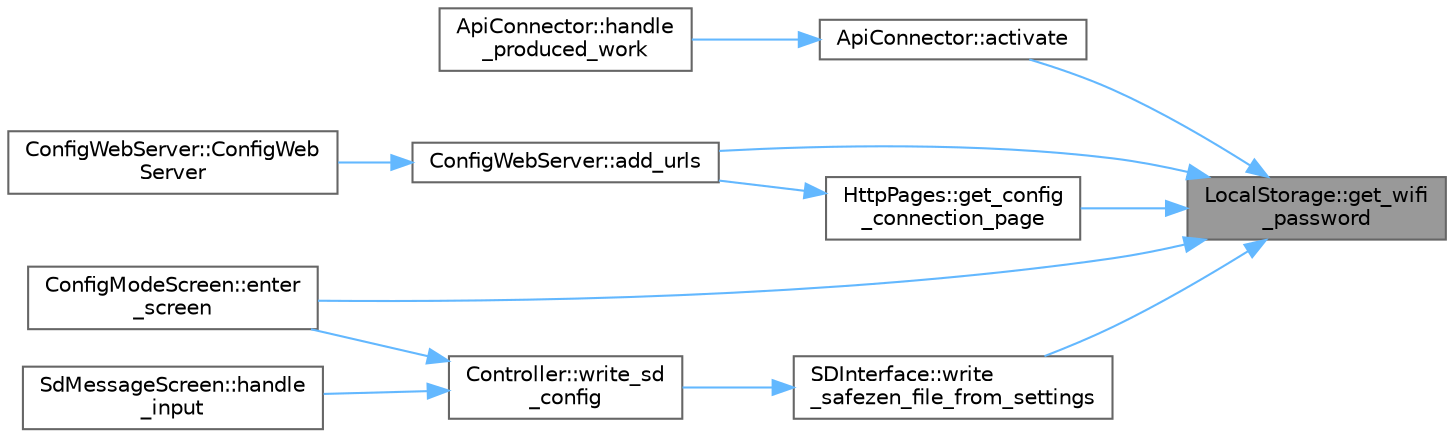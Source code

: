 digraph "LocalStorage::get_wifi_password"
{
 // LATEX_PDF_SIZE
  bgcolor="transparent";
  edge [fontname=Helvetica,fontsize=10,labelfontname=Helvetica,labelfontsize=10];
  node [fontname=Helvetica,fontsize=10,shape=box,height=0.2,width=0.4];
  rankdir="RL";
  Node1 [id="Node000001",label="LocalStorage::get_wifi\l_password",height=0.2,width=0.4,color="gray40", fillcolor="grey60", style="filled", fontcolor="black",tooltip=" "];
  Node1 -> Node2 [id="edge1_Node000001_Node000002",dir="back",color="steelblue1",style="solid",tooltip=" "];
  Node2 [id="Node000002",label="ApiConnector::activate",height=0.2,width=0.4,color="grey40", fillcolor="white", style="filled",URL="$class_api_connector.html#a27801902e618afb9d835438d66ddec3c",tooltip=" "];
  Node2 -> Node3 [id="edge2_Node000002_Node000003",dir="back",color="steelblue1",style="solid",tooltip=" "];
  Node3 [id="Node000003",label="ApiConnector::handle\l_produced_work",height=0.2,width=0.4,color="grey40", fillcolor="white", style="filled",URL="$class_api_connector.html#a46089ea3e64a0c222657429e68c5beca",tooltip=" "];
  Node1 -> Node4 [id="edge3_Node000001_Node000004",dir="back",color="steelblue1",style="solid",tooltip=" "];
  Node4 [id="Node000004",label="ConfigWebServer::add_urls",height=0.2,width=0.4,color="grey40", fillcolor="white", style="filled",URL="$class_config_web_server.html#a35c4374f69f6421d8c2ec61934f2c092",tooltip=" "];
  Node4 -> Node5 [id="edge4_Node000004_Node000005",dir="back",color="steelblue1",style="solid",tooltip=" "];
  Node5 [id="Node000005",label="ConfigWebServer::ConfigWeb\lServer",height=0.2,width=0.4,color="grey40", fillcolor="white", style="filled",URL="$class_config_web_server.html#a001c5b747ffda5655ffa7828efe7a83b",tooltip=" "];
  Node1 -> Node6 [id="edge5_Node000001_Node000006",dir="back",color="steelblue1",style="solid",tooltip=" "];
  Node6 [id="Node000006",label="ConfigModeScreen::enter\l_screen",height=0.2,width=0.4,color="grey40", fillcolor="white", style="filled",URL="$class_config_mode_screen.html#a63e57a291d31fc8974e1801314b0c75b",tooltip=" "];
  Node1 -> Node7 [id="edge6_Node000001_Node000007",dir="back",color="steelblue1",style="solid",tooltip=" "];
  Node7 [id="Node000007",label="HttpPages::get_config\l_connection_page",height=0.2,width=0.4,color="grey40", fillcolor="white", style="filled",URL="$class_http_pages.html#a64735f36d77809ba60b69d33ad6c0003",tooltip=" "];
  Node7 -> Node4 [id="edge7_Node000007_Node000004",dir="back",color="steelblue1",style="solid",tooltip=" "];
  Node1 -> Node8 [id="edge8_Node000001_Node000008",dir="back",color="steelblue1",style="solid",tooltip=" "];
  Node8 [id="Node000008",label="SDInterface::write\l_safezen_file_from_settings",height=0.2,width=0.4,color="grey40", fillcolor="white", style="filled",URL="$class_s_d_interface.html#ade1078226685fa069d4e37ec3fa93799",tooltip=" "];
  Node8 -> Node9 [id="edge9_Node000008_Node000009",dir="back",color="steelblue1",style="solid",tooltip=" "];
  Node9 [id="Node000009",label="Controller::write_sd\l_config",height=0.2,width=0.4,color="grey40", fillcolor="white", style="filled",URL="$class_controller.html#aec53fb71b003add1ecb4fb57df080925",tooltip=" "];
  Node9 -> Node6 [id="edge10_Node000009_Node000006",dir="back",color="steelblue1",style="solid",tooltip=" "];
  Node9 -> Node10 [id="edge11_Node000009_Node000010",dir="back",color="steelblue1",style="solid",tooltip=" "];
  Node10 [id="Node000010",label="SdMessageScreen::handle\l_input",height=0.2,width=0.4,color="grey40", fillcolor="white", style="filled",URL="$class_sd_message_screen.html#aa6f1495614e3c8a88dfe30920fcd5b8d",tooltip=" "];
}
